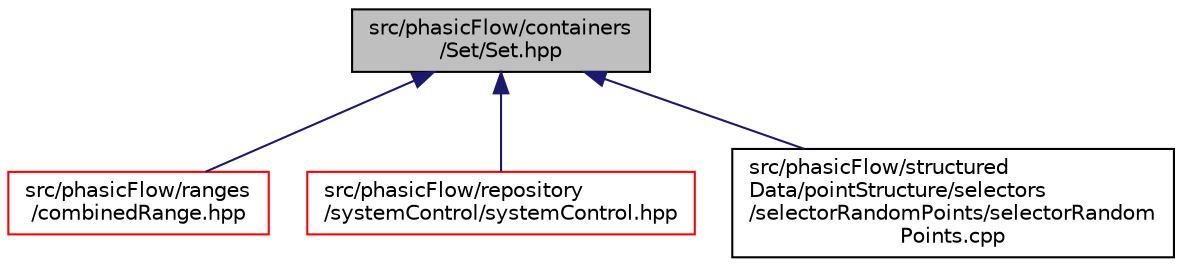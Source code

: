digraph "src/phasicFlow/containers/Set/Set.hpp"
{
 // LATEX_PDF_SIZE
  edge [fontname="Helvetica",fontsize="10",labelfontname="Helvetica",labelfontsize="10"];
  node [fontname="Helvetica",fontsize="10",shape=record];
  Node1 [label="src/phasicFlow/containers\l/Set/Set.hpp",height=0.2,width=0.4,color="black", fillcolor="grey75", style="filled", fontcolor="black",tooltip=" "];
  Node1 -> Node2 [dir="back",color="midnightblue",fontsize="10",style="solid",fontname="Helvetica"];
  Node2 [label="src/phasicFlow/ranges\l/combinedRange.hpp",height=0.2,width=0.4,color="red", fillcolor="white", style="filled",URL="$combinedRange_8hpp.html",tooltip=" "];
  Node1 -> Node130 [dir="back",color="midnightblue",fontsize="10",style="solid",fontname="Helvetica"];
  Node130 [label="src/phasicFlow/repository\l/systemControl/systemControl.hpp",height=0.2,width=0.4,color="red", fillcolor="white", style="filled",URL="$systemControl_8hpp.html",tooltip=" "];
  Node1 -> Node123 [dir="back",color="midnightblue",fontsize="10",style="solid",fontname="Helvetica"];
  Node123 [label="src/phasicFlow/structured\lData/pointStructure/selectors\l/selectorRandomPoints/selectorRandom\lPoints.cpp",height=0.2,width=0.4,color="black", fillcolor="white", style="filled",URL="$selectorRandomPoints_8cpp.html",tooltip=" "];
}
